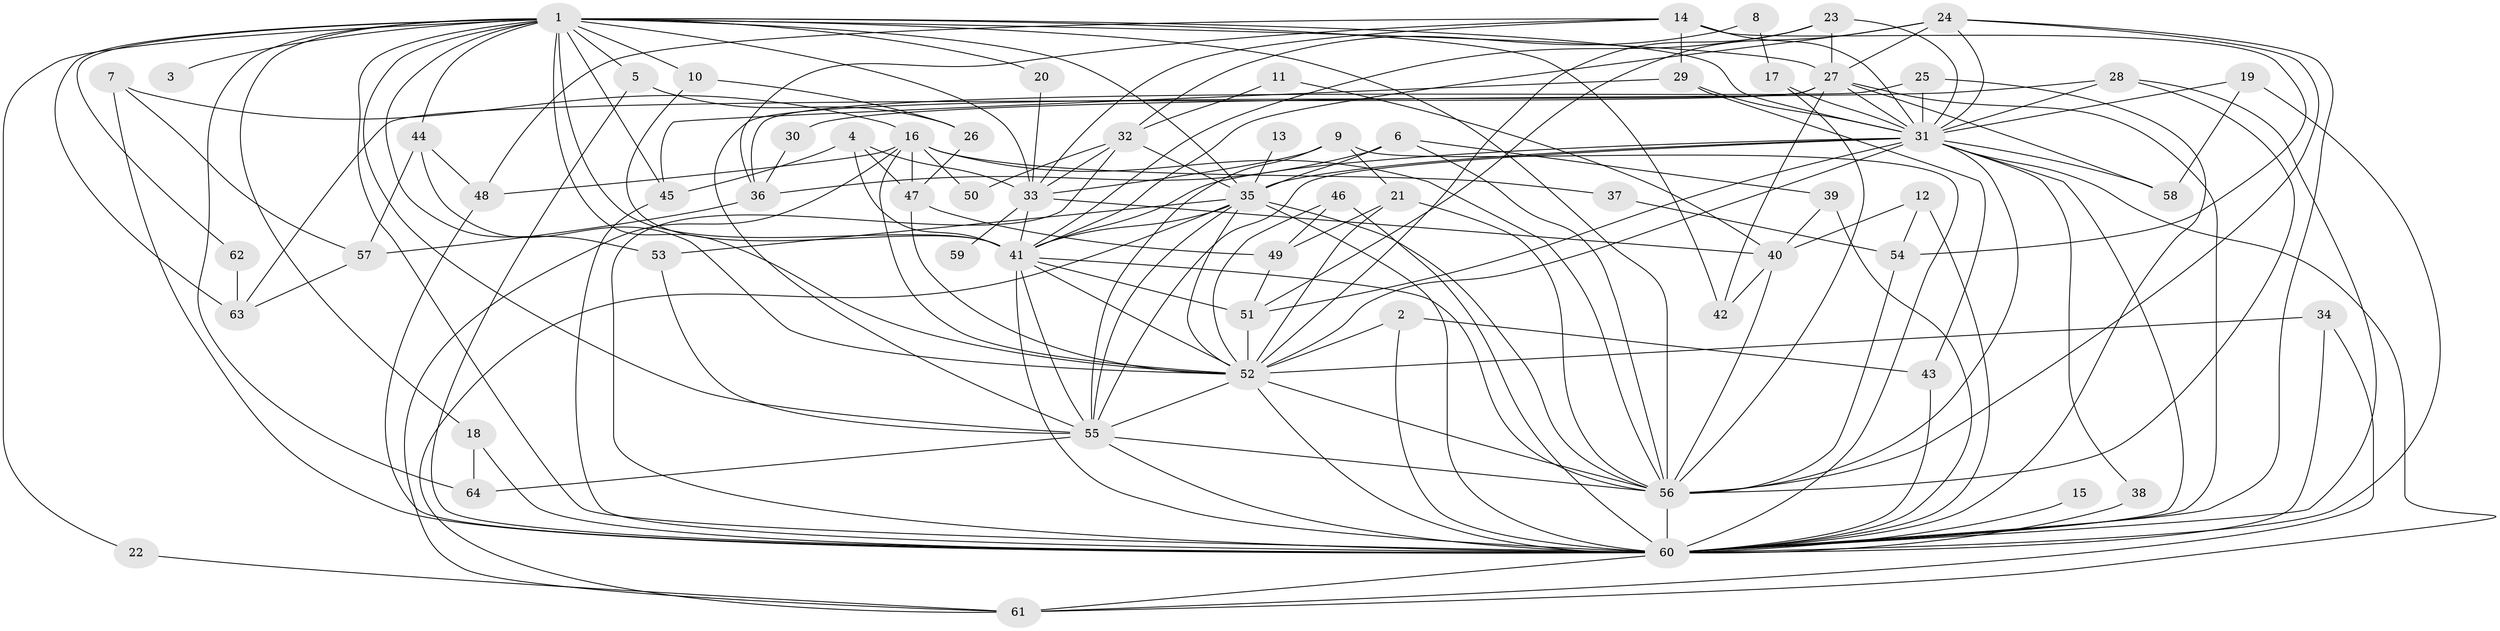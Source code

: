 // original degree distribution, {21: 0.007874015748031496, 19: 0.015748031496062992, 14: 0.007874015748031496, 18: 0.007874015748031496, 16: 0.015748031496062992, 39: 0.007874015748031496, 22: 0.015748031496062992, 4: 0.13385826771653545, 3: 0.2047244094488189, 11: 0.007874015748031496, 5: 0.03937007874015748, 2: 0.4881889763779528, 7: 0.015748031496062992, 9: 0.015748031496062992, 8: 0.007874015748031496, 6: 0.007874015748031496}
// Generated by graph-tools (version 1.1) at 2025/01/03/09/25 03:01:26]
// undirected, 64 vertices, 170 edges
graph export_dot {
graph [start="1"]
  node [color=gray90,style=filled];
  1;
  2;
  3;
  4;
  5;
  6;
  7;
  8;
  9;
  10;
  11;
  12;
  13;
  14;
  15;
  16;
  17;
  18;
  19;
  20;
  21;
  22;
  23;
  24;
  25;
  26;
  27;
  28;
  29;
  30;
  31;
  32;
  33;
  34;
  35;
  36;
  37;
  38;
  39;
  40;
  41;
  42;
  43;
  44;
  45;
  46;
  47;
  48;
  49;
  50;
  51;
  52;
  53;
  54;
  55;
  56;
  57;
  58;
  59;
  60;
  61;
  62;
  63;
  64;
  1 -- 3 [weight=1.0];
  1 -- 5 [weight=2.0];
  1 -- 10 [weight=1.0];
  1 -- 18 [weight=1.0];
  1 -- 20 [weight=1.0];
  1 -- 22 [weight=1.0];
  1 -- 27 [weight=1.0];
  1 -- 31 [weight=4.0];
  1 -- 33 [weight=1.0];
  1 -- 35 [weight=2.0];
  1 -- 41 [weight=2.0];
  1 -- 42 [weight=2.0];
  1 -- 44 [weight=1.0];
  1 -- 45 [weight=1.0];
  1 -- 52 [weight=2.0];
  1 -- 53 [weight=1.0];
  1 -- 55 [weight=2.0];
  1 -- 56 [weight=2.0];
  1 -- 60 [weight=2.0];
  1 -- 62 [weight=1.0];
  1 -- 63 [weight=1.0];
  1 -- 64 [weight=2.0];
  2 -- 43 [weight=1.0];
  2 -- 52 [weight=1.0];
  2 -- 60 [weight=1.0];
  4 -- 33 [weight=1.0];
  4 -- 41 [weight=1.0];
  4 -- 45 [weight=1.0];
  4 -- 47 [weight=1.0];
  5 -- 26 [weight=1.0];
  5 -- 60 [weight=1.0];
  6 -- 35 [weight=1.0];
  6 -- 36 [weight=1.0];
  6 -- 39 [weight=1.0];
  6 -- 56 [weight=2.0];
  7 -- 16 [weight=1.0];
  7 -- 57 [weight=1.0];
  7 -- 60 [weight=1.0];
  8 -- 17 [weight=1.0];
  8 -- 32 [weight=1.0];
  9 -- 21 [weight=1.0];
  9 -- 33 [weight=1.0];
  9 -- 55 [weight=1.0];
  9 -- 60 [weight=1.0];
  10 -- 26 [weight=1.0];
  10 -- 41 [weight=1.0];
  11 -- 32 [weight=2.0];
  11 -- 40 [weight=1.0];
  12 -- 40 [weight=1.0];
  12 -- 54 [weight=1.0];
  12 -- 60 [weight=1.0];
  13 -- 35 [weight=1.0];
  14 -- 29 [weight=1.0];
  14 -- 31 [weight=2.0];
  14 -- 33 [weight=1.0];
  14 -- 36 [weight=1.0];
  14 -- 48 [weight=1.0];
  14 -- 54 [weight=1.0];
  15 -- 60 [weight=1.0];
  16 -- 37 [weight=1.0];
  16 -- 47 [weight=1.0];
  16 -- 48 [weight=1.0];
  16 -- 50 [weight=1.0];
  16 -- 52 [weight=1.0];
  16 -- 56 [weight=1.0];
  16 -- 61 [weight=2.0];
  17 -- 31 [weight=2.0];
  17 -- 56 [weight=1.0];
  18 -- 60 [weight=1.0];
  18 -- 64 [weight=1.0];
  19 -- 31 [weight=1.0];
  19 -- 58 [weight=1.0];
  19 -- 60 [weight=1.0];
  20 -- 33 [weight=1.0];
  21 -- 49 [weight=1.0];
  21 -- 52 [weight=1.0];
  21 -- 56 [weight=1.0];
  22 -- 61 [weight=1.0];
  23 -- 27 [weight=1.0];
  23 -- 31 [weight=2.0];
  23 -- 41 [weight=1.0];
  23 -- 52 [weight=1.0];
  24 -- 27 [weight=1.0];
  24 -- 31 [weight=1.0];
  24 -- 41 [weight=1.0];
  24 -- 51 [weight=1.0];
  24 -- 56 [weight=1.0];
  24 -- 60 [weight=1.0];
  25 -- 31 [weight=2.0];
  25 -- 36 [weight=1.0];
  25 -- 60 [weight=1.0];
  26 -- 47 [weight=1.0];
  27 -- 31 [weight=1.0];
  27 -- 42 [weight=1.0];
  27 -- 55 [weight=1.0];
  27 -- 58 [weight=1.0];
  27 -- 60 [weight=1.0];
  27 -- 63 [weight=1.0];
  28 -- 30 [weight=1.0];
  28 -- 31 [weight=1.0];
  28 -- 56 [weight=1.0];
  28 -- 60 [weight=1.0];
  29 -- 31 [weight=1.0];
  29 -- 43 [weight=1.0];
  29 -- 45 [weight=1.0];
  30 -- 36 [weight=1.0];
  31 -- 35 [weight=2.0];
  31 -- 38 [weight=1.0];
  31 -- 41 [weight=2.0];
  31 -- 51 [weight=1.0];
  31 -- 52 [weight=2.0];
  31 -- 55 [weight=2.0];
  31 -- 56 [weight=4.0];
  31 -- 58 [weight=1.0];
  31 -- 60 [weight=2.0];
  31 -- 61 [weight=1.0];
  32 -- 33 [weight=1.0];
  32 -- 35 [weight=1.0];
  32 -- 50 [weight=1.0];
  32 -- 60 [weight=1.0];
  33 -- 40 [weight=1.0];
  33 -- 41 [weight=1.0];
  33 -- 59 [weight=1.0];
  34 -- 52 [weight=2.0];
  34 -- 60 [weight=3.0];
  34 -- 61 [weight=1.0];
  35 -- 41 [weight=1.0];
  35 -- 52 [weight=2.0];
  35 -- 53 [weight=1.0];
  35 -- 55 [weight=1.0];
  35 -- 56 [weight=1.0];
  35 -- 60 [weight=1.0];
  35 -- 61 [weight=1.0];
  36 -- 57 [weight=1.0];
  37 -- 54 [weight=1.0];
  38 -- 60 [weight=2.0];
  39 -- 40 [weight=1.0];
  39 -- 60 [weight=1.0];
  40 -- 42 [weight=1.0];
  40 -- 56 [weight=1.0];
  41 -- 51 [weight=1.0];
  41 -- 52 [weight=1.0];
  41 -- 55 [weight=1.0];
  41 -- 56 [weight=1.0];
  41 -- 60 [weight=2.0];
  43 -- 60 [weight=1.0];
  44 -- 48 [weight=1.0];
  44 -- 52 [weight=1.0];
  44 -- 57 [weight=1.0];
  45 -- 60 [weight=1.0];
  46 -- 49 [weight=1.0];
  46 -- 52 [weight=1.0];
  46 -- 60 [weight=1.0];
  47 -- 49 [weight=1.0];
  47 -- 52 [weight=1.0];
  48 -- 60 [weight=1.0];
  49 -- 51 [weight=1.0];
  51 -- 52 [weight=2.0];
  52 -- 55 [weight=1.0];
  52 -- 56 [weight=1.0];
  52 -- 60 [weight=1.0];
  53 -- 55 [weight=1.0];
  54 -- 56 [weight=1.0];
  55 -- 56 [weight=1.0];
  55 -- 60 [weight=2.0];
  55 -- 64 [weight=1.0];
  56 -- 60 [weight=3.0];
  57 -- 63 [weight=1.0];
  60 -- 61 [weight=2.0];
  62 -- 63 [weight=1.0];
}
